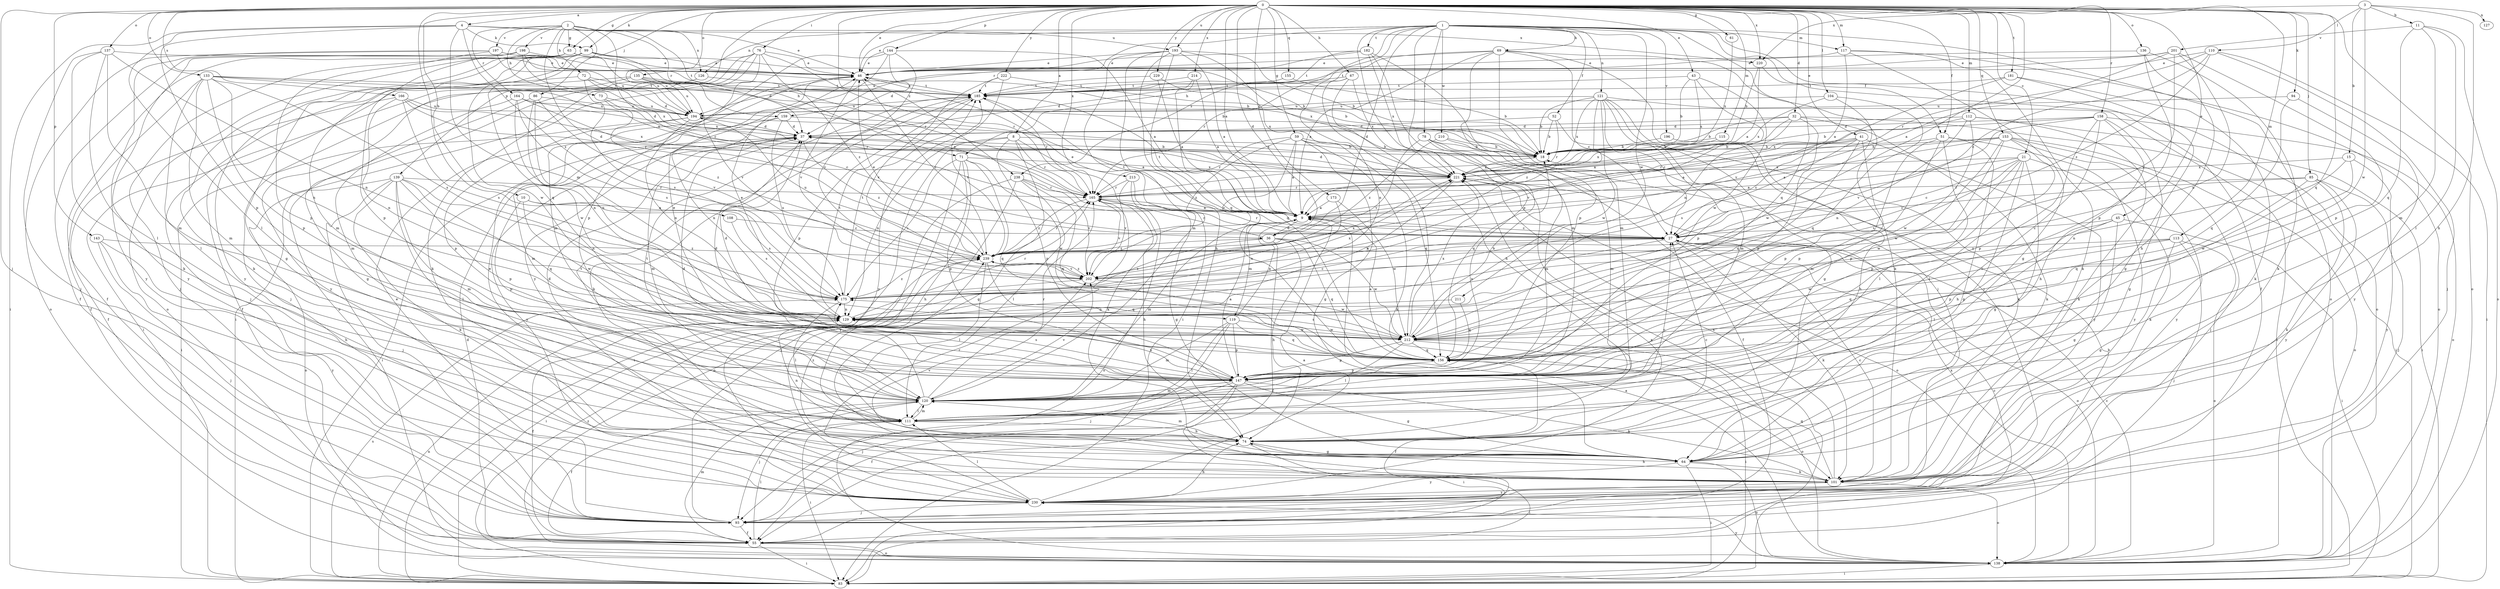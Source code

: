 strict digraph  {
0;
1;
2;
3;
4;
8;
9;
10;
11;
15;
18;
21;
27;
32;
36;
37;
41;
43;
45;
46;
51;
52;
55;
59;
61;
63;
64;
67;
69;
71;
72;
73;
74;
76;
78;
83;
85;
86;
93;
94;
99;
101;
104;
108;
110;
111;
112;
113;
115;
117;
119;
120;
121;
126;
127;
129;
133;
135;
136;
137;
138;
139;
143;
144;
147;
153;
155;
156;
158;
159;
164;
165;
166;
173;
175;
181;
182;
185;
193;
194;
196;
197;
198;
201;
202;
210;
211;
212;
213;
214;
220;
221;
222;
229;
230;
238;
239;
0 -> 4  [label=a];
0 -> 8  [label=a];
0 -> 9  [label=a];
0 -> 10  [label=b];
0 -> 21  [label=c];
0 -> 27  [label=c];
0 -> 32  [label=d];
0 -> 36  [label=d];
0 -> 41  [label=e];
0 -> 43  [label=e];
0 -> 45  [label=e];
0 -> 46  [label=e];
0 -> 51  [label=f];
0 -> 59  [label=g];
0 -> 61  [label=g];
0 -> 63  [label=g];
0 -> 67  [label=h];
0 -> 76  [label=i];
0 -> 85  [label=j];
0 -> 86  [label=j];
0 -> 93  [label=j];
0 -> 94  [label=k];
0 -> 99  [label=k];
0 -> 104  [label=l];
0 -> 108  [label=l];
0 -> 112  [label=m];
0 -> 113  [label=m];
0 -> 115  [label=m];
0 -> 117  [label=m];
0 -> 133  [label=o];
0 -> 135  [label=o];
0 -> 136  [label=o];
0 -> 137  [label=o];
0 -> 138  [label=o];
0 -> 139  [label=p];
0 -> 143  [label=p];
0 -> 144  [label=p];
0 -> 153  [label=q];
0 -> 155  [label=q];
0 -> 156  [label=q];
0 -> 158  [label=r];
0 -> 166  [label=s];
0 -> 173  [label=s];
0 -> 181  [label=t];
0 -> 193  [label=u];
0 -> 213  [label=x];
0 -> 214  [label=x];
0 -> 220  [label=x];
0 -> 222  [label=y];
0 -> 229  [label=y];
0 -> 238  [label=z];
1 -> 36  [label=d];
1 -> 46  [label=e];
1 -> 51  [label=f];
1 -> 52  [label=f];
1 -> 55  [label=f];
1 -> 69  [label=h];
1 -> 71  [label=h];
1 -> 78  [label=i];
1 -> 83  [label=i];
1 -> 117  [label=m];
1 -> 121  [label=n];
1 -> 126  [label=n];
1 -> 138  [label=o];
1 -> 147  [label=p];
1 -> 156  [label=q];
1 -> 159  [label=r];
1 -> 182  [label=t];
1 -> 196  [label=v];
1 -> 210  [label=w];
1 -> 211  [label=w];
1 -> 238  [label=z];
2 -> 27  [label=c];
2 -> 36  [label=d];
2 -> 63  [label=g];
2 -> 71  [label=h];
2 -> 72  [label=h];
2 -> 73  [label=h];
2 -> 126  [label=n];
2 -> 156  [label=q];
2 -> 159  [label=r];
2 -> 164  [label=r];
2 -> 197  [label=v];
2 -> 198  [label=v];
2 -> 220  [label=x];
3 -> 11  [label=b];
3 -> 15  [label=b];
3 -> 74  [label=h];
3 -> 110  [label=l];
3 -> 127  [label=n];
3 -> 212  [label=w];
3 -> 220  [label=x];
4 -> 46  [label=e];
4 -> 83  [label=i];
4 -> 99  [label=k];
4 -> 111  [label=l];
4 -> 119  [label=m];
4 -> 147  [label=p];
4 -> 193  [label=u];
4 -> 239  [label=z];
8 -> 18  [label=b];
8 -> 64  [label=g];
8 -> 83  [label=i];
8 -> 101  [label=k];
8 -> 129  [label=n];
8 -> 147  [label=p];
8 -> 165  [label=r];
9 -> 27  [label=c];
9 -> 36  [label=d];
9 -> 119  [label=m];
9 -> 120  [label=m];
9 -> 185  [label=t];
10 -> 9  [label=a];
10 -> 147  [label=p];
10 -> 175  [label=s];
10 -> 212  [label=w];
11 -> 111  [label=l];
11 -> 120  [label=m];
11 -> 138  [label=o];
11 -> 156  [label=q];
11 -> 201  [label=v];
15 -> 129  [label=n];
15 -> 212  [label=w];
15 -> 221  [label=x];
15 -> 230  [label=y];
18 -> 221  [label=x];
21 -> 9  [label=a];
21 -> 27  [label=c];
21 -> 64  [label=g];
21 -> 74  [label=h];
21 -> 101  [label=k];
21 -> 147  [label=p];
21 -> 175  [label=s];
21 -> 212  [label=w];
21 -> 221  [label=x];
27 -> 46  [label=e];
27 -> 101  [label=k];
27 -> 129  [label=n];
27 -> 138  [label=o];
27 -> 165  [label=r];
27 -> 185  [label=t];
27 -> 239  [label=z];
32 -> 9  [label=a];
32 -> 18  [label=b];
32 -> 37  [label=d];
32 -> 83  [label=i];
32 -> 101  [label=k];
32 -> 147  [label=p];
32 -> 202  [label=v];
36 -> 55  [label=f];
36 -> 74  [label=h];
36 -> 156  [label=q];
36 -> 165  [label=r];
36 -> 175  [label=s];
36 -> 212  [label=w];
36 -> 239  [label=z];
37 -> 18  [label=b];
37 -> 83  [label=i];
37 -> 120  [label=m];
37 -> 230  [label=y];
37 -> 239  [label=z];
41 -> 9  [label=a];
41 -> 18  [label=b];
41 -> 27  [label=c];
41 -> 147  [label=p];
41 -> 156  [label=q];
41 -> 175  [label=s];
41 -> 230  [label=y];
43 -> 18  [label=b];
43 -> 129  [label=n];
43 -> 185  [label=t];
43 -> 212  [label=w];
43 -> 221  [label=x];
45 -> 27  [label=c];
45 -> 64  [label=g];
45 -> 83  [label=i];
45 -> 111  [label=l];
45 -> 147  [label=p];
46 -> 185  [label=t];
46 -> 202  [label=v];
46 -> 239  [label=z];
51 -> 18  [label=b];
51 -> 64  [label=g];
51 -> 111  [label=l];
51 -> 120  [label=m];
51 -> 147  [label=p];
51 -> 230  [label=y];
52 -> 18  [label=b];
52 -> 37  [label=d];
52 -> 101  [label=k];
52 -> 165  [label=r];
55 -> 18  [label=b];
55 -> 27  [label=c];
55 -> 37  [label=d];
55 -> 83  [label=i];
55 -> 111  [label=l];
55 -> 120  [label=m];
55 -> 138  [label=o];
59 -> 9  [label=a];
59 -> 18  [label=b];
59 -> 64  [label=g];
59 -> 101  [label=k];
59 -> 156  [label=q];
59 -> 165  [label=r];
59 -> 202  [label=v];
59 -> 239  [label=z];
61 -> 221  [label=x];
63 -> 37  [label=d];
63 -> 46  [label=e];
63 -> 55  [label=f];
63 -> 93  [label=j];
63 -> 101  [label=k];
63 -> 138  [label=o];
63 -> 194  [label=u];
64 -> 46  [label=e];
64 -> 83  [label=i];
64 -> 101  [label=k];
64 -> 138  [label=o];
64 -> 202  [label=v];
64 -> 230  [label=y];
64 -> 239  [label=z];
67 -> 74  [label=h];
67 -> 129  [label=n];
67 -> 185  [label=t];
67 -> 212  [label=w];
67 -> 221  [label=x];
69 -> 9  [label=a];
69 -> 27  [label=c];
69 -> 46  [label=e];
69 -> 93  [label=j];
69 -> 101  [label=k];
69 -> 120  [label=m];
69 -> 147  [label=p];
69 -> 165  [label=r];
71 -> 74  [label=h];
71 -> 147  [label=p];
71 -> 156  [label=q];
71 -> 175  [label=s];
71 -> 212  [label=w];
71 -> 221  [label=x];
71 -> 230  [label=y];
72 -> 37  [label=d];
72 -> 93  [label=j];
72 -> 175  [label=s];
72 -> 185  [label=t];
72 -> 221  [label=x];
73 -> 165  [label=r];
73 -> 194  [label=u];
73 -> 239  [label=z];
74 -> 27  [label=c];
74 -> 64  [label=g];
74 -> 83  [label=i];
74 -> 120  [label=m];
74 -> 129  [label=n];
74 -> 185  [label=t];
76 -> 46  [label=e];
76 -> 83  [label=i];
76 -> 101  [label=k];
76 -> 138  [label=o];
76 -> 147  [label=p];
76 -> 165  [label=r];
76 -> 194  [label=u];
76 -> 239  [label=z];
78 -> 18  [label=b];
78 -> 55  [label=f];
78 -> 120  [label=m];
78 -> 156  [label=q];
78 -> 202  [label=v];
83 -> 129  [label=n];
83 -> 175  [label=s];
83 -> 239  [label=z];
85 -> 27  [label=c];
85 -> 93  [label=j];
85 -> 101  [label=k];
85 -> 156  [label=q];
85 -> 165  [label=r];
85 -> 230  [label=y];
86 -> 64  [label=g];
86 -> 129  [label=n];
86 -> 194  [label=u];
86 -> 202  [label=v];
86 -> 212  [label=w];
93 -> 46  [label=e];
93 -> 55  [label=f];
94 -> 156  [label=q];
94 -> 194  [label=u];
94 -> 230  [label=y];
99 -> 18  [label=b];
99 -> 46  [label=e];
99 -> 64  [label=g];
99 -> 120  [label=m];
99 -> 165  [label=r];
99 -> 212  [label=w];
99 -> 230  [label=y];
101 -> 27  [label=c];
101 -> 74  [label=h];
101 -> 138  [label=o];
101 -> 156  [label=q];
101 -> 221  [label=x];
101 -> 230  [label=y];
104 -> 156  [label=q];
104 -> 194  [label=u];
104 -> 212  [label=w];
104 -> 221  [label=x];
108 -> 27  [label=c];
108 -> 175  [label=s];
110 -> 27  [label=c];
110 -> 46  [label=e];
110 -> 83  [label=i];
110 -> 93  [label=j];
110 -> 165  [label=r];
110 -> 239  [label=z];
111 -> 27  [label=c];
111 -> 37  [label=d];
111 -> 74  [label=h];
111 -> 83  [label=i];
111 -> 120  [label=m];
111 -> 185  [label=t];
112 -> 37  [label=d];
112 -> 83  [label=i];
112 -> 101  [label=k];
112 -> 129  [label=n];
112 -> 212  [label=w];
112 -> 221  [label=x];
113 -> 64  [label=g];
113 -> 93  [label=j];
113 -> 138  [label=o];
113 -> 156  [label=q];
113 -> 212  [label=w];
113 -> 239  [label=z];
115 -> 18  [label=b];
115 -> 221  [label=x];
117 -> 9  [label=a];
117 -> 46  [label=e];
117 -> 64  [label=g];
117 -> 101  [label=k];
117 -> 138  [label=o];
119 -> 9  [label=a];
119 -> 93  [label=j];
119 -> 111  [label=l];
119 -> 120  [label=m];
119 -> 147  [label=p];
119 -> 156  [label=q];
119 -> 212  [label=w];
120 -> 37  [label=d];
120 -> 55  [label=f];
120 -> 93  [label=j];
120 -> 111  [label=l];
120 -> 165  [label=r];
120 -> 202  [label=v];
121 -> 18  [label=b];
121 -> 27  [label=c];
121 -> 64  [label=g];
121 -> 83  [label=i];
121 -> 120  [label=m];
121 -> 147  [label=p];
121 -> 194  [label=u];
121 -> 212  [label=w];
121 -> 221  [label=x];
121 -> 239  [label=z];
126 -> 83  [label=i];
126 -> 93  [label=j];
126 -> 185  [label=t];
129 -> 46  [label=e];
129 -> 55  [label=f];
129 -> 165  [label=r];
129 -> 185  [label=t];
129 -> 212  [label=w];
133 -> 18  [label=b];
133 -> 55  [label=f];
133 -> 111  [label=l];
133 -> 120  [label=m];
133 -> 129  [label=n];
133 -> 147  [label=p];
133 -> 175  [label=s];
133 -> 185  [label=t];
133 -> 221  [label=x];
135 -> 9  [label=a];
135 -> 55  [label=f];
135 -> 185  [label=t];
135 -> 194  [label=u];
135 -> 202  [label=v];
135 -> 230  [label=y];
136 -> 46  [label=e];
136 -> 74  [label=h];
136 -> 101  [label=k];
136 -> 147  [label=p];
137 -> 46  [label=e];
137 -> 93  [label=j];
137 -> 101  [label=k];
137 -> 111  [label=l];
137 -> 120  [label=m];
137 -> 129  [label=n];
138 -> 9  [label=a];
138 -> 27  [label=c];
138 -> 83  [label=i];
138 -> 221  [label=x];
138 -> 230  [label=y];
139 -> 93  [label=j];
139 -> 101  [label=k];
139 -> 111  [label=l];
139 -> 120  [label=m];
139 -> 129  [label=n];
139 -> 138  [label=o];
139 -> 147  [label=p];
139 -> 156  [label=q];
139 -> 165  [label=r];
143 -> 74  [label=h];
143 -> 93  [label=j];
143 -> 230  [label=y];
143 -> 239  [label=z];
144 -> 9  [label=a];
144 -> 37  [label=d];
144 -> 46  [label=e];
144 -> 120  [label=m];
144 -> 202  [label=v];
144 -> 230  [label=y];
147 -> 9  [label=a];
147 -> 55  [label=f];
147 -> 64  [label=g];
147 -> 83  [label=i];
147 -> 93  [label=j];
147 -> 101  [label=k];
147 -> 120  [label=m];
147 -> 129  [label=n];
147 -> 175  [label=s];
153 -> 9  [label=a];
153 -> 18  [label=b];
153 -> 93  [label=j];
153 -> 111  [label=l];
153 -> 138  [label=o];
153 -> 147  [label=p];
153 -> 165  [label=r];
153 -> 212  [label=w];
153 -> 230  [label=y];
155 -> 18  [label=b];
155 -> 185  [label=t];
156 -> 9  [label=a];
156 -> 37  [label=d];
156 -> 55  [label=f];
156 -> 147  [label=p];
158 -> 18  [label=b];
158 -> 37  [label=d];
158 -> 64  [label=g];
158 -> 74  [label=h];
158 -> 111  [label=l];
158 -> 138  [label=o];
158 -> 147  [label=p];
158 -> 202  [label=v];
159 -> 9  [label=a];
159 -> 37  [label=d];
159 -> 120  [label=m];
159 -> 129  [label=n];
159 -> 175  [label=s];
164 -> 27  [label=c];
164 -> 37  [label=d];
164 -> 120  [label=m];
164 -> 129  [label=n];
164 -> 175  [label=s];
164 -> 194  [label=u];
165 -> 9  [label=a];
165 -> 74  [label=h];
165 -> 202  [label=v];
165 -> 239  [label=z];
166 -> 55  [label=f];
166 -> 129  [label=n];
166 -> 165  [label=r];
166 -> 175  [label=s];
166 -> 194  [label=u];
166 -> 221  [label=x];
173 -> 9  [label=a];
173 -> 129  [label=n];
173 -> 212  [label=w];
175 -> 27  [label=c];
175 -> 111  [label=l];
175 -> 129  [label=n];
175 -> 185  [label=t];
175 -> 221  [label=x];
175 -> 239  [label=z];
181 -> 64  [label=g];
181 -> 101  [label=k];
181 -> 185  [label=t];
181 -> 202  [label=v];
182 -> 46  [label=e];
182 -> 93  [label=j];
182 -> 120  [label=m];
182 -> 185  [label=t];
182 -> 194  [label=u];
182 -> 221  [label=x];
185 -> 46  [label=e];
185 -> 101  [label=k];
185 -> 147  [label=p];
185 -> 165  [label=r];
185 -> 194  [label=u];
193 -> 9  [label=a];
193 -> 18  [label=b];
193 -> 46  [label=e];
193 -> 74  [label=h];
193 -> 83  [label=i];
193 -> 120  [label=m];
193 -> 156  [label=q];
193 -> 221  [label=x];
194 -> 37  [label=d];
194 -> 83  [label=i];
194 -> 129  [label=n];
194 -> 147  [label=p];
194 -> 221  [label=x];
196 -> 18  [label=b];
196 -> 74  [label=h];
197 -> 18  [label=b];
197 -> 46  [label=e];
197 -> 138  [label=o];
197 -> 147  [label=p];
197 -> 194  [label=u];
197 -> 230  [label=y];
198 -> 46  [label=e];
198 -> 55  [label=f];
198 -> 147  [label=p];
198 -> 185  [label=t];
198 -> 221  [label=x];
198 -> 230  [label=y];
201 -> 9  [label=a];
201 -> 46  [label=e];
201 -> 129  [label=n];
201 -> 147  [label=p];
201 -> 185  [label=t];
201 -> 202  [label=v];
202 -> 175  [label=s];
202 -> 212  [label=w];
202 -> 221  [label=x];
202 -> 239  [label=z];
210 -> 18  [label=b];
210 -> 120  [label=m];
210 -> 239  [label=z];
211 -> 129  [label=n];
211 -> 156  [label=q];
212 -> 18  [label=b];
212 -> 37  [label=d];
212 -> 46  [label=e];
212 -> 83  [label=i];
212 -> 111  [label=l];
212 -> 138  [label=o];
212 -> 147  [label=p];
212 -> 156  [label=q];
212 -> 175  [label=s];
212 -> 221  [label=x];
213 -> 64  [label=g];
213 -> 138  [label=o];
213 -> 165  [label=r];
213 -> 202  [label=v];
214 -> 9  [label=a];
214 -> 37  [label=d];
214 -> 156  [label=q];
214 -> 185  [label=t];
220 -> 9  [label=a];
220 -> 18  [label=b];
220 -> 138  [label=o];
221 -> 37  [label=d];
221 -> 129  [label=n];
221 -> 138  [label=o];
221 -> 165  [label=r];
222 -> 18  [label=b];
222 -> 185  [label=t];
222 -> 202  [label=v];
222 -> 230  [label=y];
229 -> 9  [label=a];
229 -> 185  [label=t];
229 -> 221  [label=x];
230 -> 9  [label=a];
230 -> 74  [label=h];
230 -> 93  [label=j];
230 -> 111  [label=l];
230 -> 165  [label=r];
230 -> 221  [label=x];
238 -> 93  [label=j];
238 -> 111  [label=l];
238 -> 138  [label=o];
238 -> 156  [label=q];
238 -> 165  [label=r];
238 -> 202  [label=v];
239 -> 46  [label=e];
239 -> 83  [label=i];
239 -> 111  [label=l];
239 -> 156  [label=q];
239 -> 165  [label=r];
239 -> 185  [label=t];
239 -> 194  [label=u];
239 -> 202  [label=v];
}
